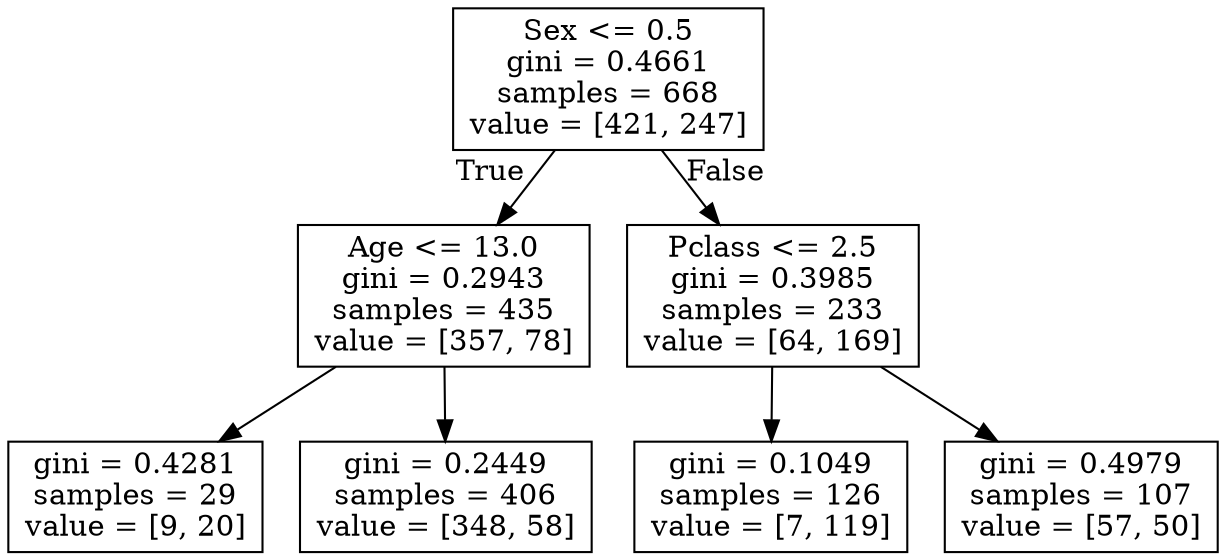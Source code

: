 digraph Tree {
node [shape=box] ;
0 [label="Sex <= 0.5\ngini = 0.4661\nsamples = 668\nvalue = [421, 247]"] ;
1 [label="Age <= 13.0\ngini = 0.2943\nsamples = 435\nvalue = [357, 78]"] ;
0 -> 1 [labeldistance=2.5, labelangle=45, headlabel="True"] ;
2 [label="gini = 0.4281\nsamples = 29\nvalue = [9, 20]"] ;
1 -> 2 ;
3 [label="gini = 0.2449\nsamples = 406\nvalue = [348, 58]"] ;
1 -> 3 ;
4 [label="Pclass <= 2.5\ngini = 0.3985\nsamples = 233\nvalue = [64, 169]"] ;
0 -> 4 [labeldistance=2.5, labelangle=-45, headlabel="False"] ;
5 [label="gini = 0.1049\nsamples = 126\nvalue = [7, 119]"] ;
4 -> 5 ;
6 [label="gini = 0.4979\nsamples = 107\nvalue = [57, 50]"] ;
4 -> 6 ;
}